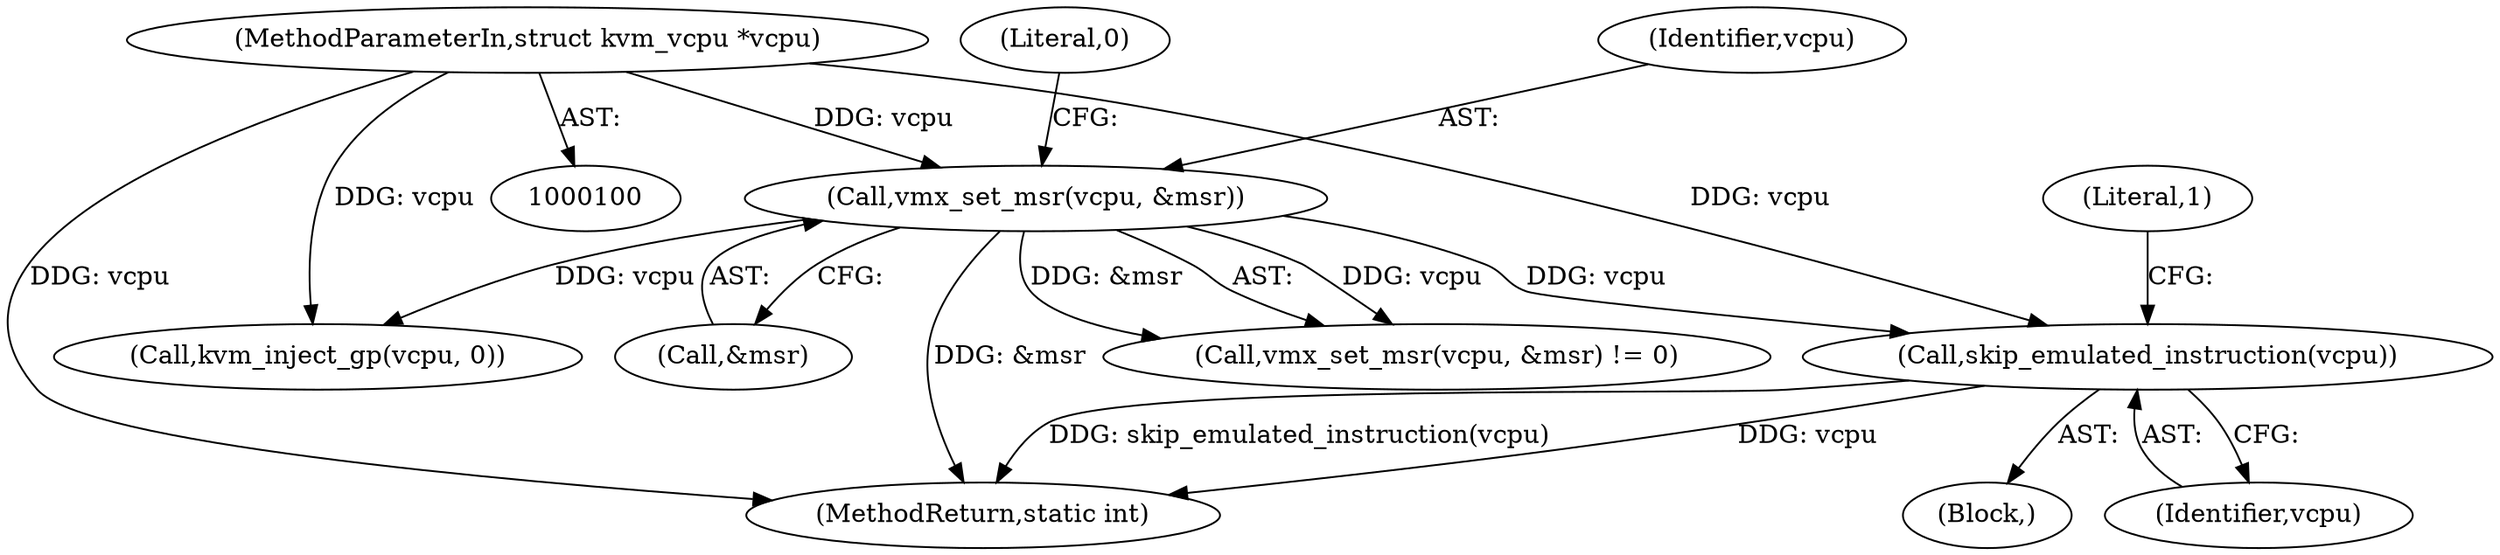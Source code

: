 digraph "1_linux_854e8bb1aa06c578c2c9145fa6bfe3680ef63b23_0@pointer" {
"1000176" [label="(Call,skip_emulated_instruction(vcpu))"];
"1000159" [label="(Call,vmx_set_msr(vcpu, &msr))"];
"1000101" [label="(MethodParameterIn,struct kvm_vcpu *vcpu)"];
"1000159" [label="(Call,vmx_set_msr(vcpu, &msr))"];
"1000101" [label="(MethodParameterIn,struct kvm_vcpu *vcpu)"];
"1000179" [label="(Literal,1)"];
"1000163" [label="(Literal,0)"];
"1000168" [label="(Call,kvm_inject_gp(vcpu, 0))"];
"1000176" [label="(Call,skip_emulated_instruction(vcpu))"];
"1000160" [label="(Identifier,vcpu)"];
"1000177" [label="(Identifier,vcpu)"];
"1000158" [label="(Call,vmx_set_msr(vcpu, &msr) != 0)"];
"1000102" [label="(Block,)"];
"1000161" [label="(Call,&msr)"];
"1000180" [label="(MethodReturn,static int)"];
"1000176" -> "1000102"  [label="AST: "];
"1000176" -> "1000177"  [label="CFG: "];
"1000177" -> "1000176"  [label="AST: "];
"1000179" -> "1000176"  [label="CFG: "];
"1000176" -> "1000180"  [label="DDG: vcpu"];
"1000176" -> "1000180"  [label="DDG: skip_emulated_instruction(vcpu)"];
"1000159" -> "1000176"  [label="DDG: vcpu"];
"1000101" -> "1000176"  [label="DDG: vcpu"];
"1000159" -> "1000158"  [label="AST: "];
"1000159" -> "1000161"  [label="CFG: "];
"1000160" -> "1000159"  [label="AST: "];
"1000161" -> "1000159"  [label="AST: "];
"1000163" -> "1000159"  [label="CFG: "];
"1000159" -> "1000180"  [label="DDG: &msr"];
"1000159" -> "1000158"  [label="DDG: vcpu"];
"1000159" -> "1000158"  [label="DDG: &msr"];
"1000101" -> "1000159"  [label="DDG: vcpu"];
"1000159" -> "1000168"  [label="DDG: vcpu"];
"1000101" -> "1000100"  [label="AST: "];
"1000101" -> "1000180"  [label="DDG: vcpu"];
"1000101" -> "1000168"  [label="DDG: vcpu"];
}
